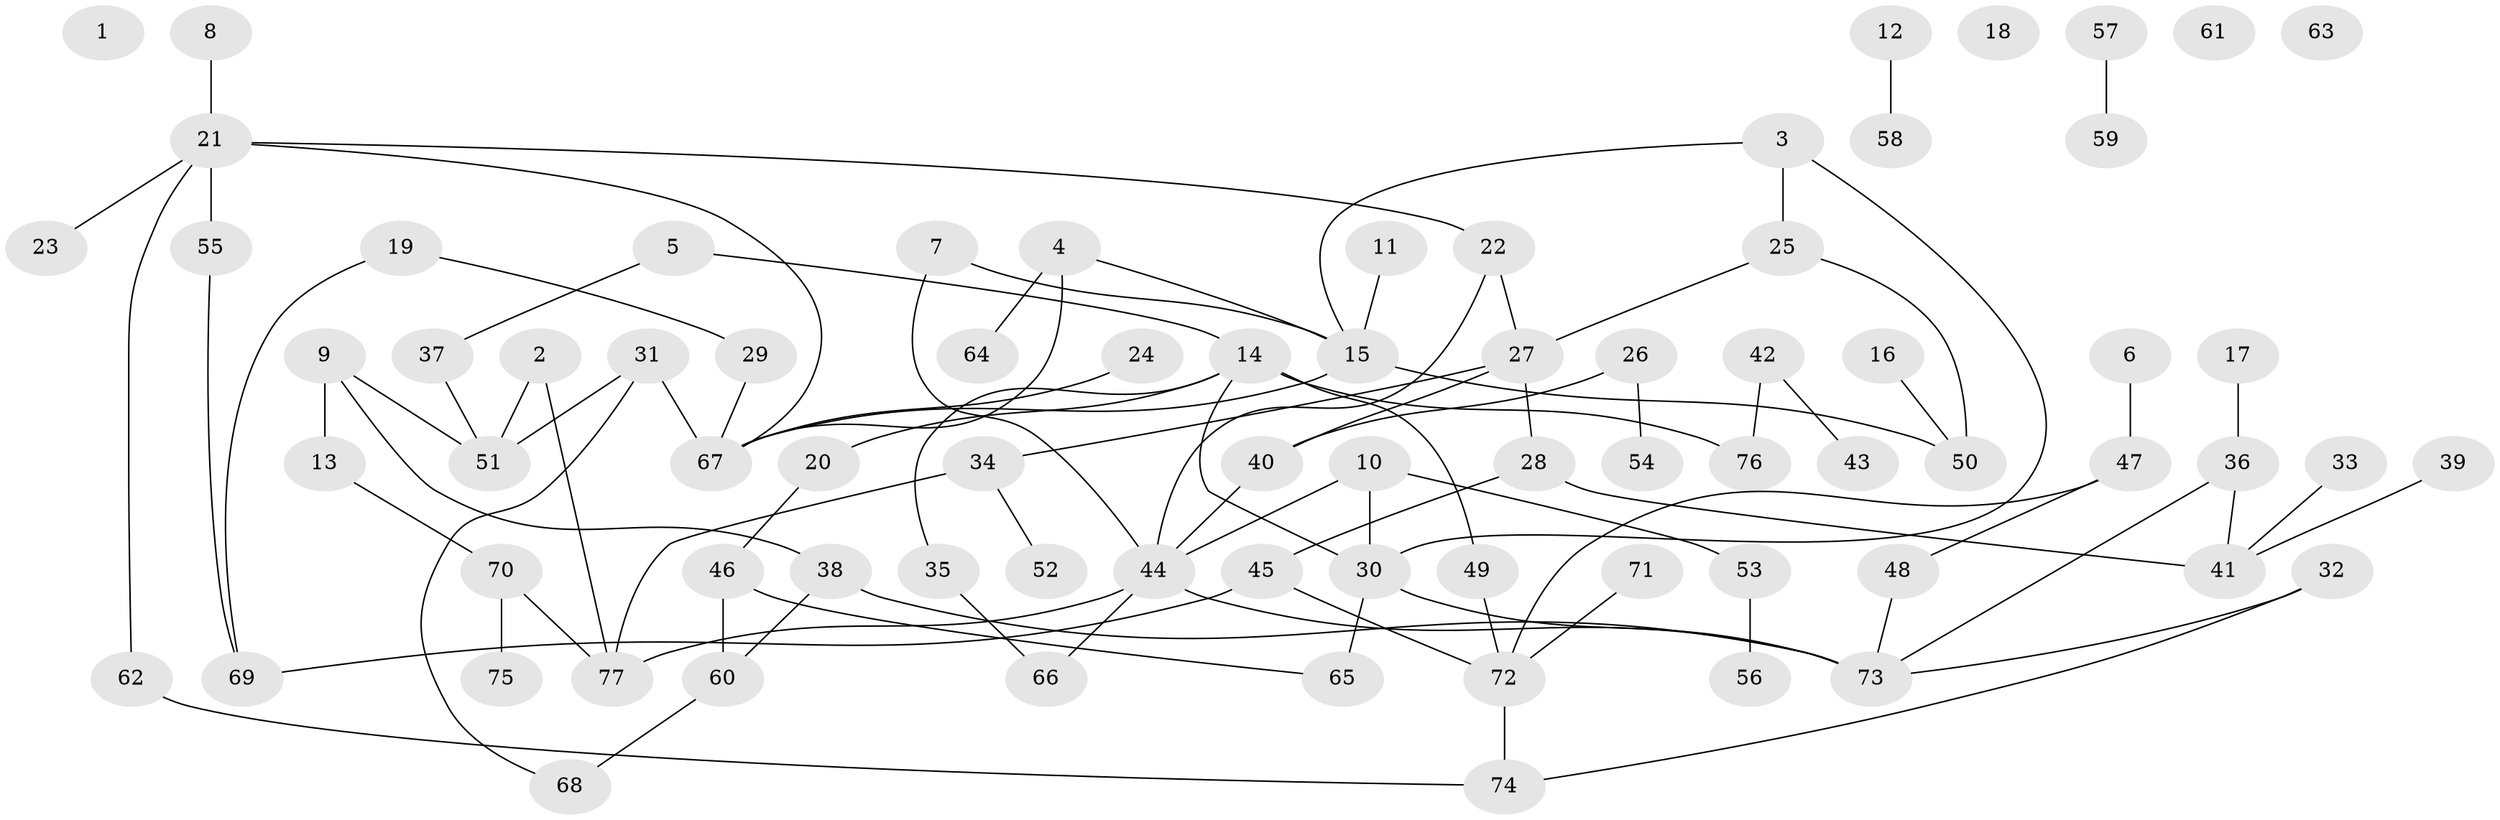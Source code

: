 // Generated by graph-tools (version 1.1) at 2025/25/03/09/25 03:25:20]
// undirected, 77 vertices, 93 edges
graph export_dot {
graph [start="1"]
  node [color=gray90,style=filled];
  1;
  2;
  3;
  4;
  5;
  6;
  7;
  8;
  9;
  10;
  11;
  12;
  13;
  14;
  15;
  16;
  17;
  18;
  19;
  20;
  21;
  22;
  23;
  24;
  25;
  26;
  27;
  28;
  29;
  30;
  31;
  32;
  33;
  34;
  35;
  36;
  37;
  38;
  39;
  40;
  41;
  42;
  43;
  44;
  45;
  46;
  47;
  48;
  49;
  50;
  51;
  52;
  53;
  54;
  55;
  56;
  57;
  58;
  59;
  60;
  61;
  62;
  63;
  64;
  65;
  66;
  67;
  68;
  69;
  70;
  71;
  72;
  73;
  74;
  75;
  76;
  77;
  2 -- 51;
  2 -- 77;
  3 -- 15;
  3 -- 25;
  3 -- 30;
  4 -- 15;
  4 -- 64;
  4 -- 67;
  5 -- 14;
  5 -- 37;
  6 -- 47;
  7 -- 15;
  7 -- 44;
  8 -- 21;
  9 -- 13;
  9 -- 38;
  9 -- 51;
  10 -- 30;
  10 -- 44;
  10 -- 53;
  11 -- 15;
  12 -- 58;
  13 -- 70;
  14 -- 20;
  14 -- 30;
  14 -- 35;
  14 -- 49;
  14 -- 76;
  15 -- 50;
  15 -- 67;
  16 -- 50;
  17 -- 36;
  19 -- 29;
  19 -- 69;
  20 -- 46;
  21 -- 22;
  21 -- 23;
  21 -- 55;
  21 -- 62;
  21 -- 67;
  22 -- 27;
  22 -- 44;
  24 -- 67;
  25 -- 27;
  25 -- 50;
  26 -- 40;
  26 -- 54;
  27 -- 28;
  27 -- 34;
  27 -- 40;
  28 -- 41;
  28 -- 45;
  29 -- 67;
  30 -- 65;
  30 -- 73;
  31 -- 51;
  31 -- 67;
  31 -- 68;
  32 -- 73;
  32 -- 74;
  33 -- 41;
  34 -- 52;
  34 -- 77;
  35 -- 66;
  36 -- 41;
  36 -- 73;
  37 -- 51;
  38 -- 60;
  38 -- 73;
  39 -- 41;
  40 -- 44;
  42 -- 43;
  42 -- 76;
  44 -- 66;
  44 -- 73;
  44 -- 77;
  45 -- 69;
  45 -- 72;
  46 -- 60;
  46 -- 65;
  47 -- 48;
  47 -- 72;
  48 -- 73;
  49 -- 72;
  53 -- 56;
  55 -- 69;
  57 -- 59;
  60 -- 68;
  62 -- 74;
  70 -- 75;
  70 -- 77;
  71 -- 72;
  72 -- 74;
}
